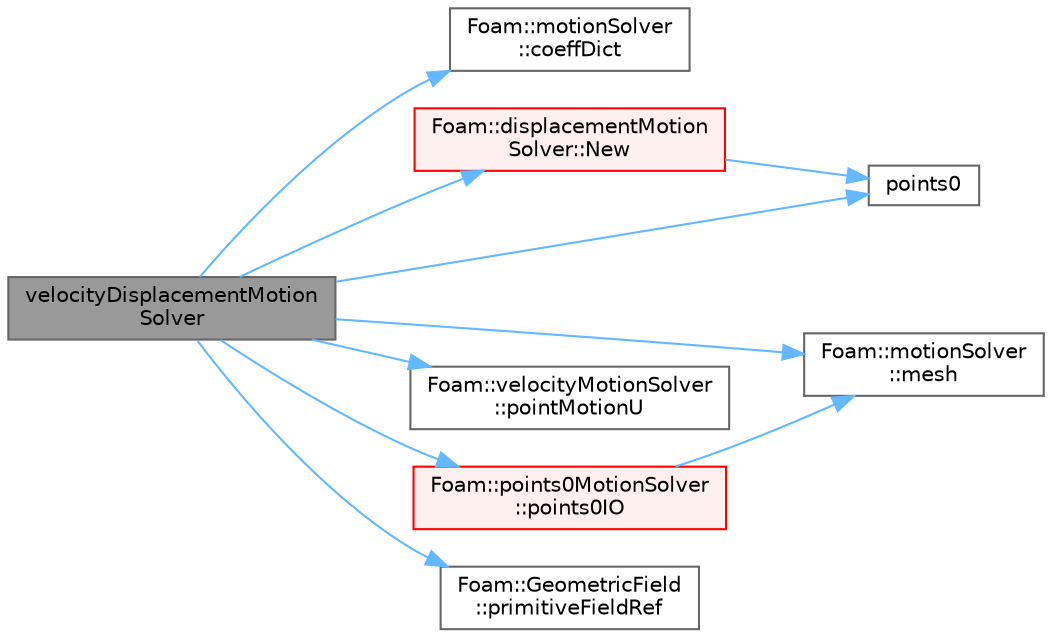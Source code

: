 digraph "velocityDisplacementMotionSolver"
{
 // LATEX_PDF_SIZE
  bgcolor="transparent";
  edge [fontname=Helvetica,fontsize=10,labelfontname=Helvetica,labelfontsize=10];
  node [fontname=Helvetica,fontsize=10,shape=box,height=0.2,width=0.4];
  rankdir="LR";
  Node1 [id="Node000001",label="velocityDisplacementMotion\lSolver",height=0.2,width=0.4,color="gray40", fillcolor="grey60", style="filled", fontcolor="black",tooltip=" "];
  Node1 -> Node2 [id="edge1_Node000001_Node000002",color="steelblue1",style="solid",tooltip=" "];
  Node2 [id="Node000002",label="Foam::motionSolver\l::coeffDict",height=0.2,width=0.4,color="grey40", fillcolor="white", style="filled",URL="$classFoam_1_1motionSolver.html#af02d15e6479a5fec4cc16c212bc314fe",tooltip=" "];
  Node1 -> Node3 [id="edge2_Node000001_Node000003",color="steelblue1",style="solid",tooltip=" "];
  Node3 [id="Node000003",label="Foam::motionSolver\l::mesh",height=0.2,width=0.4,color="grey40", fillcolor="white", style="filled",URL="$classFoam_1_1motionSolver.html#a38f2a0a75662930d6f6f40cc03a410ce",tooltip=" "];
  Node1 -> Node4 [id="edge3_Node000001_Node000004",color="steelblue1",style="solid",tooltip=" "];
  Node4 [id="Node000004",label="Foam::displacementMotion\lSolver::New",height=0.2,width=0.4,color="red", fillcolor="#FFF0F0", style="filled",URL="$classFoam_1_1displacementMotionSolver.html#a8514aff750d19aa2d063e0419e7e1f16",tooltip=" "];
  Node4 -> Node11 [id="edge4_Node000004_Node000011",color="steelblue1",style="solid",tooltip=" "];
  Node11 [id="Node000011",label="points0",height=0.2,width=0.4,color="grey40", fillcolor="white", style="filled",URL="$utilities_2postProcessing_2optimisation_2cumulativeDisplacement_2createFields_8H.html#a64bfeb67ab81d30c4ef8e23a852a3a38",tooltip=" "];
  Node1 -> Node14 [id="edge5_Node000001_Node000014",color="steelblue1",style="solid",tooltip=" "];
  Node14 [id="Node000014",label="Foam::velocityMotionSolver\l::pointMotionU",height=0.2,width=0.4,color="grey40", fillcolor="white", style="filled",URL="$classFoam_1_1velocityMotionSolver.html#af317bef2ed6a93590e4ffe3b6eab3f47",tooltip=" "];
  Node1 -> Node11 [id="edge6_Node000001_Node000011",color="steelblue1",style="solid",tooltip=" "];
  Node1 -> Node15 [id="edge7_Node000001_Node000015",color="steelblue1",style="solid",tooltip=" "];
  Node15 [id="Node000015",label="Foam::points0MotionSolver\l::points0IO",height=0.2,width=0.4,color="red", fillcolor="#FFF0F0", style="filled",URL="$classFoam_1_1points0MotionSolver.html#ae744f90486a5089b677222f7fb66fe9d",tooltip=" "];
  Node15 -> Node3 [id="edge8_Node000015_Node000003",color="steelblue1",style="solid",tooltip=" "];
  Node1 -> Node18 [id="edge9_Node000001_Node000018",color="steelblue1",style="solid",tooltip=" "];
  Node18 [id="Node000018",label="Foam::GeometricField\l::primitiveFieldRef",height=0.2,width=0.4,color="grey40", fillcolor="white", style="filled",URL="$classFoam_1_1GeometricField.html#a5deba1b06a51dd5b1f8de8bde1e7e07b",tooltip=" "];
}
